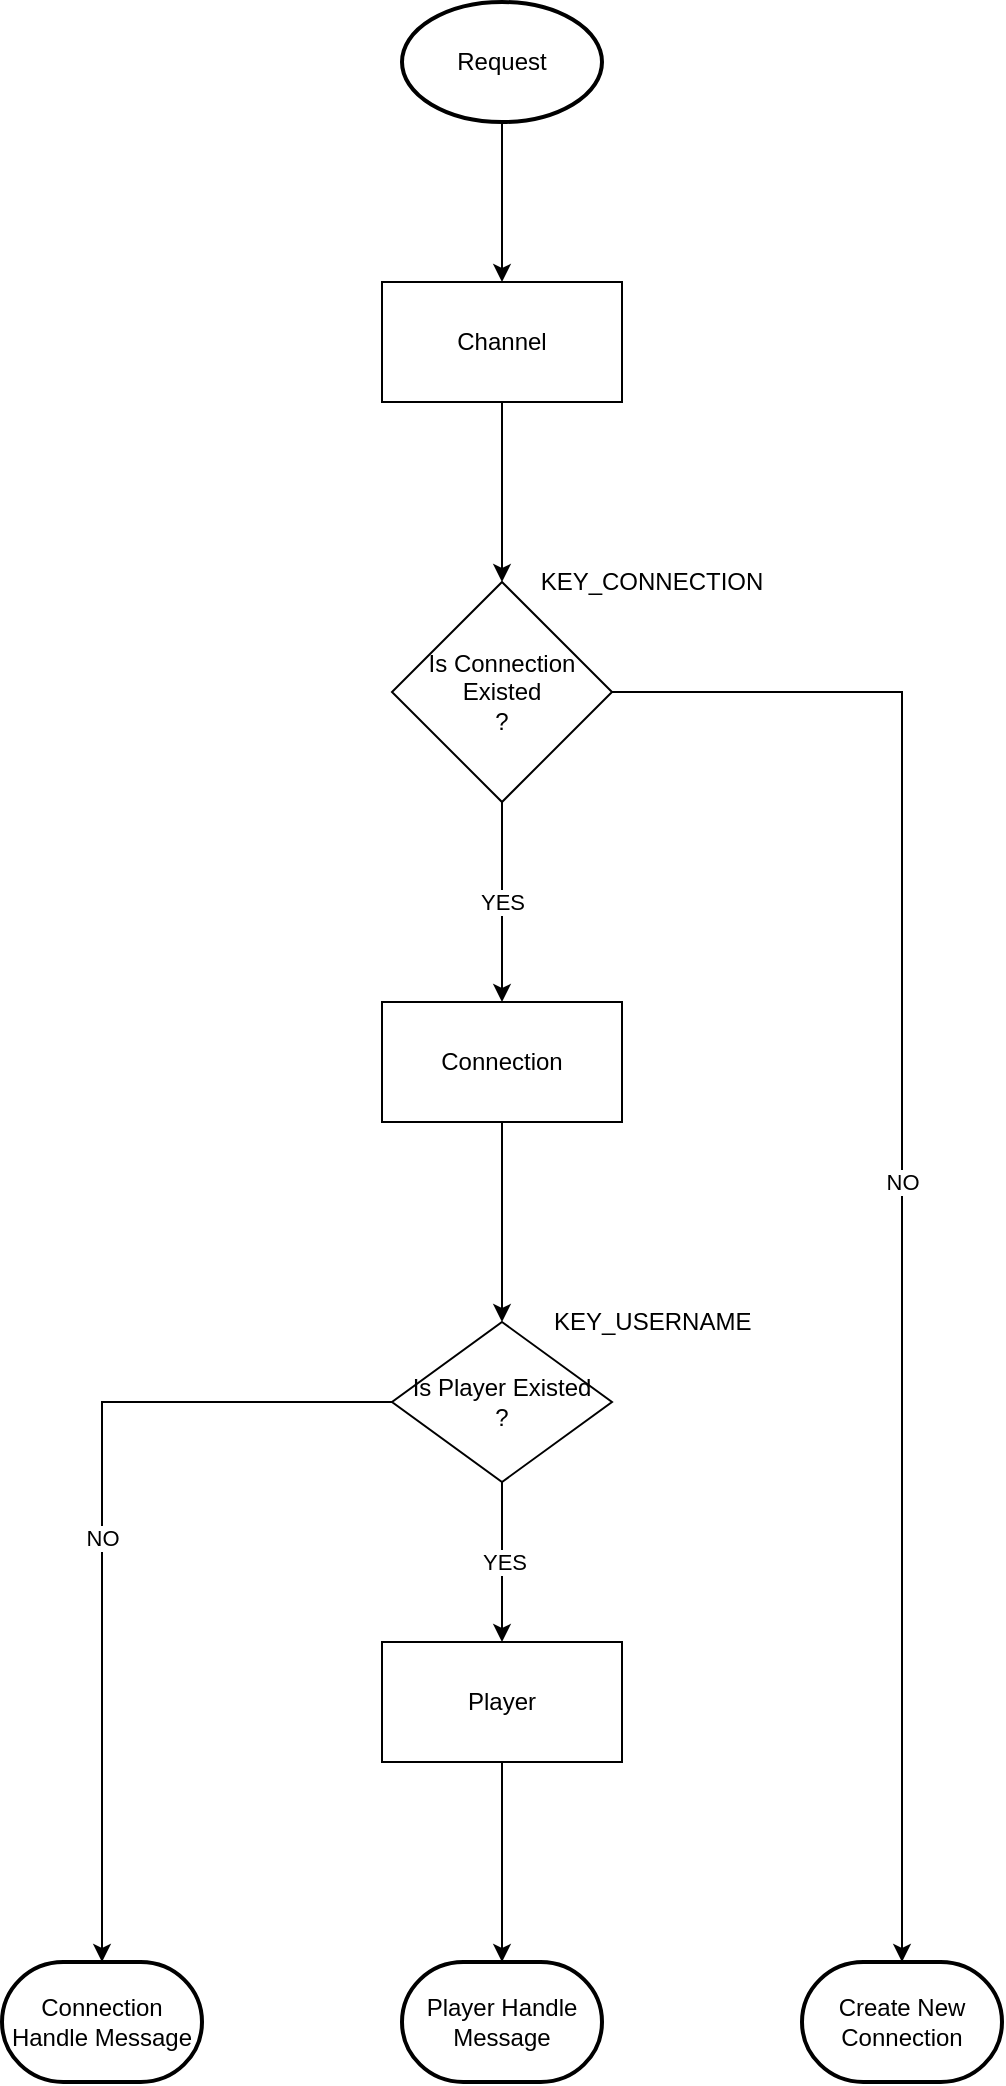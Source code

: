 <mxfile version="13.1.3" type="device" pages="2"><diagram id="C5RBs43oDa-KdzZeNtuy" name="Channel Mechanism"><mxGraphModel dx="946" dy="614" grid="1" gridSize="10" guides="1" tooltips="1" connect="1" arrows="1" fold="1" page="1" pageScale="1" pageWidth="827" pageHeight="1169" math="0" shadow="0"><root><mxCell id="WIyWlLk6GJQsqaUBKTNV-0"/><mxCell id="WIyWlLk6GJQsqaUBKTNV-1" parent="WIyWlLk6GJQsqaUBKTNV-0"/><mxCell id="ZfhagwPK8LIJVd4qteS0-5" style="edgeStyle=orthogonalEdgeStyle;rounded=0;orthogonalLoop=1;jettySize=auto;html=1;exitX=0.5;exitY=1;exitDx=0;exitDy=0;exitPerimeter=0;" parent="WIyWlLk6GJQsqaUBKTNV-1" source="ZfhagwPK8LIJVd4qteS0-3" target="ZfhagwPK8LIJVd4qteS0-4" edge="1"><mxGeometry relative="1" as="geometry"/></mxCell><mxCell id="ZfhagwPK8LIJVd4qteS0-3" value="Request" style="strokeWidth=2;html=1;shape=mxgraph.flowchart.start_1;whiteSpace=wrap;" parent="WIyWlLk6GJQsqaUBKTNV-1" vertex="1"><mxGeometry x="390" y="60" width="100" height="60" as="geometry"/></mxCell><mxCell id="ZfhagwPK8LIJVd4qteS0-19" style="edgeStyle=orthogonalEdgeStyle;rounded=0;orthogonalLoop=1;jettySize=auto;html=1;exitX=0.5;exitY=1;exitDx=0;exitDy=0;entryX=0.5;entryY=0;entryDx=0;entryDy=0;" parent="WIyWlLk6GJQsqaUBKTNV-1" source="ZfhagwPK8LIJVd4qteS0-4" target="ZfhagwPK8LIJVd4qteS0-17" edge="1"><mxGeometry relative="1" as="geometry"/></mxCell><mxCell id="ZfhagwPK8LIJVd4qteS0-4" value="Channel" style="rounded=0;whiteSpace=wrap;html=1;" parent="WIyWlLk6GJQsqaUBKTNV-1" vertex="1"><mxGeometry x="380" y="200" width="120" height="60" as="geometry"/></mxCell><mxCell id="ZfhagwPK8LIJVd4qteS0-9" value="YES" style="edgeStyle=orthogonalEdgeStyle;rounded=0;orthogonalLoop=1;jettySize=auto;html=1;exitX=0.5;exitY=1;exitDx=0;exitDy=0;" parent="WIyWlLk6GJQsqaUBKTNV-1" source="ZfhagwPK8LIJVd4qteS0-7" edge="1"><mxGeometry relative="1" as="geometry"><mxPoint x="440" y="880" as="targetPoint"/></mxGeometry></mxCell><mxCell id="ZfhagwPK8LIJVd4qteS0-26" value="NO" style="edgeStyle=orthogonalEdgeStyle;rounded=0;orthogonalLoop=1;jettySize=auto;html=1;exitX=0;exitY=0.5;exitDx=0;exitDy=0;" parent="WIyWlLk6GJQsqaUBKTNV-1" source="ZfhagwPK8LIJVd4qteS0-7" target="ZfhagwPK8LIJVd4qteS0-25" edge="1"><mxGeometry relative="1" as="geometry"/></mxCell><mxCell id="ZfhagwPK8LIJVd4qteS0-7" value="Is Player Existed&lt;br&gt;?" style="rhombus;whiteSpace=wrap;html=1;" parent="WIyWlLk6GJQsqaUBKTNV-1" vertex="1"><mxGeometry x="385" y="720" width="110" height="80" as="geometry"/></mxCell><mxCell id="ZfhagwPK8LIJVd4qteS0-10" value="KEY_USERNAME" style="text;html=1;align=left;verticalAlign=middle;resizable=0;points=[];autosize=1;" parent="WIyWlLk6GJQsqaUBKTNV-1" vertex="1"><mxGeometry x="464" y="710" width="110" height="20" as="geometry"/></mxCell><mxCell id="ZfhagwPK8LIJVd4qteS0-16" style="edgeStyle=orthogonalEdgeStyle;rounded=0;orthogonalLoop=1;jettySize=auto;html=1;exitX=0.5;exitY=1;exitDx=0;exitDy=0;" parent="WIyWlLk6GJQsqaUBKTNV-1" source="ZfhagwPK8LIJVd4qteS0-14" target="ZfhagwPK8LIJVd4qteS0-15" edge="1"><mxGeometry relative="1" as="geometry"/></mxCell><mxCell id="ZfhagwPK8LIJVd4qteS0-14" value="Player" style="rounded=0;whiteSpace=wrap;html=1;" parent="WIyWlLk6GJQsqaUBKTNV-1" vertex="1"><mxGeometry x="380" y="880" width="120" height="60" as="geometry"/></mxCell><mxCell id="ZfhagwPK8LIJVd4qteS0-15" value="Player Handle Message" style="strokeWidth=2;html=1;shape=mxgraph.flowchart.terminator;whiteSpace=wrap;" parent="WIyWlLk6GJQsqaUBKTNV-1" vertex="1"><mxGeometry x="390" y="1040" width="100" height="60" as="geometry"/></mxCell><mxCell id="ZfhagwPK8LIJVd4qteS0-21" value="YES" style="edgeStyle=orthogonalEdgeStyle;rounded=0;orthogonalLoop=1;jettySize=auto;html=1;exitX=0.5;exitY=1;exitDx=0;exitDy=0;" parent="WIyWlLk6GJQsqaUBKTNV-1" source="ZfhagwPK8LIJVd4qteS0-17" target="ZfhagwPK8LIJVd4qteS0-20" edge="1"><mxGeometry relative="1" as="geometry"/></mxCell><mxCell id="ZfhagwPK8LIJVd4qteS0-28" value="NO" style="edgeStyle=orthogonalEdgeStyle;rounded=0;orthogonalLoop=1;jettySize=auto;html=1;exitX=1;exitY=0.5;exitDx=0;exitDy=0;entryX=0.5;entryY=0;entryDx=0;entryDy=0;entryPerimeter=0;" parent="WIyWlLk6GJQsqaUBKTNV-1" source="ZfhagwPK8LIJVd4qteS0-17" target="ZfhagwPK8LIJVd4qteS0-27" edge="1"><mxGeometry relative="1" as="geometry"/></mxCell><mxCell id="ZfhagwPK8LIJVd4qteS0-17" value="Is Connection Existed&lt;br&gt;?" style="rhombus;whiteSpace=wrap;html=1;" parent="WIyWlLk6GJQsqaUBKTNV-1" vertex="1"><mxGeometry x="385" y="350" width="110" height="110" as="geometry"/></mxCell><mxCell id="ZfhagwPK8LIJVd4qteS0-22" style="edgeStyle=orthogonalEdgeStyle;rounded=0;orthogonalLoop=1;jettySize=auto;html=1;exitX=0.5;exitY=1;exitDx=0;exitDy=0;entryX=0.5;entryY=0;entryDx=0;entryDy=0;" parent="WIyWlLk6GJQsqaUBKTNV-1" source="ZfhagwPK8LIJVd4qteS0-20" target="ZfhagwPK8LIJVd4qteS0-7" edge="1"><mxGeometry relative="1" as="geometry"/></mxCell><mxCell id="ZfhagwPK8LIJVd4qteS0-20" value="Connection" style="rounded=0;whiteSpace=wrap;html=1;" parent="WIyWlLk6GJQsqaUBKTNV-1" vertex="1"><mxGeometry x="380" y="560" width="120" height="60" as="geometry"/></mxCell><mxCell id="ZfhagwPK8LIJVd4qteS0-23" value="KEY_CONNECTION" style="text;html=1;strokeColor=none;fillColor=none;align=center;verticalAlign=middle;whiteSpace=wrap;rounded=0;" parent="WIyWlLk6GJQsqaUBKTNV-1" vertex="1"><mxGeometry x="495" y="340" width="40" height="20" as="geometry"/></mxCell><mxCell id="ZfhagwPK8LIJVd4qteS0-25" value="Connection Handle Message" style="strokeWidth=2;html=1;shape=mxgraph.flowchart.terminator;whiteSpace=wrap;" parent="WIyWlLk6GJQsqaUBKTNV-1" vertex="1"><mxGeometry x="190" y="1040" width="100" height="60" as="geometry"/></mxCell><mxCell id="ZfhagwPK8LIJVd4qteS0-27" value="Create New Connection" style="strokeWidth=2;html=1;shape=mxgraph.flowchart.terminator;whiteSpace=wrap;" parent="WIyWlLk6GJQsqaUBKTNV-1" vertex="1"><mxGeometry x="590" y="1040" width="100" height="60" as="geometry"/></mxCell></root></mxGraphModel></diagram><diagram id="krEB8xvrNE4P22CVpOc1" name="Create Connection Mechanism"><mxGraphModel dx="1773" dy="614" grid="1" gridSize="10" guides="1" tooltips="1" connect="1" arrows="1" fold="1" page="1" pageScale="1" pageWidth="827" pageHeight="1169" math="0" shadow="0"><root><mxCell id="zxvH-QZb8El62EuniC_t-0"/><mxCell id="zxvH-QZb8El62EuniC_t-1" parent="zxvH-QZb8El62EuniC_t-0"/><mxCell id="zxvH-QZb8El62EuniC_t-5" style="edgeStyle=orthogonalEdgeStyle;rounded=0;orthogonalLoop=1;jettySize=auto;html=1;exitX=0.5;exitY=1;exitDx=0;exitDy=0;" parent="zxvH-QZb8El62EuniC_t-1" source="zxvH-QZb8El62EuniC_t-2" target="zxvH-QZb8El62EuniC_t-4" edge="1"><mxGeometry relative="1" as="geometry"/></mxCell><mxCell id="zxvH-QZb8El62EuniC_t-2" value="Create New Connection" style="ellipse;whiteSpace=wrap;html=1;" parent="zxvH-QZb8El62EuniC_t-1" vertex="1"><mxGeometry x="360" y="40" width="120" height="80" as="geometry"/></mxCell><mxCell id="zxvH-QZb8El62EuniC_t-15" value="NO" style="edgeStyle=orthogonalEdgeStyle;rounded=0;orthogonalLoop=1;jettySize=auto;html=1;exitX=0;exitY=0.5;exitDx=0;exitDy=0;exitPerimeter=0;" parent="zxvH-QZb8El62EuniC_t-1" source="zxvH-QZb8El62EuniC_t-4" target="zxvH-QZb8El62EuniC_t-14" edge="1"><mxGeometry relative="1" as="geometry"/></mxCell><mxCell id="JRLkMScZCe7OkGCPuJq3-1" value="YES" style="edgeStyle=orthogonalEdgeStyle;rounded=0;orthogonalLoop=1;jettySize=auto;html=1;exitX=1;exitY=0.5;exitDx=0;exitDy=0;exitPerimeter=0;" parent="zxvH-QZb8El62EuniC_t-1" source="zxvH-QZb8El62EuniC_t-4" target="JRLkMScZCe7OkGCPuJq3-0" edge="1"><mxGeometry relative="1" as="geometry"/></mxCell><mxCell id="zxvH-QZb8El62EuniC_t-4" value="Is Main Connection&lt;br&gt;(index = 0)&lt;br&gt;?" style="strokeWidth=2;html=1;shape=mxgraph.flowchart.decision;whiteSpace=wrap;" parent="zxvH-QZb8El62EuniC_t-1" vertex="1"><mxGeometry x="370" y="205" width="100" height="100" as="geometry"/></mxCell><mxCell id="zxvH-QZb8El62EuniC_t-13" value="NO" style="edgeStyle=orthogonalEdgeStyle;rounded=0;orthogonalLoop=1;jettySize=auto;html=1;exitX=1;exitY=0.5;exitDx=0;exitDy=0;exitPerimeter=0;" parent="zxvH-QZb8El62EuniC_t-1" source="zxvH-QZb8El62EuniC_t-8" target="zxvH-QZb8El62EuniC_t-12" edge="1"><mxGeometry relative="1" as="geometry"/></mxCell><mxCell id="JRLkMScZCe7OkGCPuJq3-6" value="YES" style="edgeStyle=orthogonalEdgeStyle;rounded=0;orthogonalLoop=1;jettySize=auto;html=1;exitX=0;exitY=0.5;exitDx=0;exitDy=0;exitPerimeter=0;" parent="zxvH-QZb8El62EuniC_t-1" source="zxvH-QZb8El62EuniC_t-8" target="zxvH-QZb8El62EuniC_t-9" edge="1"><mxGeometry relative="1" as="geometry"/></mxCell><mxCell id="zxvH-QZb8El62EuniC_t-8" value="Is Reach Max Number of Players&lt;br&gt;?" style="strokeWidth=2;html=1;shape=mxgraph.flowchart.decision;whiteSpace=wrap;" parent="zxvH-QZb8El62EuniC_t-1" vertex="1"><mxGeometry x="480" y="480" width="120" height="120" as="geometry"/></mxCell><mxCell id="zxvH-QZb8El62EuniC_t-9" value="Emit event&lt;br&gt;&lt;p class=&quot;p1&quot; style=&quot;margin: 0px ; font-stretch: normal ; line-height: normal&quot;&gt;CONNECTION_FAILED&lt;/p&gt;" style="strokeWidth=2;html=1;shape=mxgraph.flowchart.terminator;whiteSpace=wrap;" parent="zxvH-QZb8El62EuniC_t-1" vertex="1"><mxGeometry x="336.67" y="640" width="166.67" height="100" as="geometry"/></mxCell><mxCell id="zxvH-QZb8El62EuniC_t-12" value="Emit event&lt;br&gt;&lt;p class=&quot;p1&quot; style=&quot;margin: 0px ; font-stretch: normal ; line-height: normal&quot;&gt;CONNECTION_SUCCESS&lt;/p&gt;" style="strokeWidth=2;html=1;shape=mxgraph.flowchart.terminator;whiteSpace=wrap;" parent="zxvH-QZb8El62EuniC_t-1" vertex="1"><mxGeometry x="560" y="640" width="166.67" height="100" as="geometry"/></mxCell><mxCell id="zxvH-QZb8El62EuniC_t-17" style="edgeStyle=orthogonalEdgeStyle;rounded=0;orthogonalLoop=1;jettySize=auto;html=1;exitX=0.5;exitY=1;exitDx=0;exitDy=0;" parent="zxvH-QZb8El62EuniC_t-1" source="zxvH-QZb8El62EuniC_t-14" target="zxvH-QZb8El62EuniC_t-16" edge="1"><mxGeometry relative="1" as="geometry"/></mxCell><mxCell id="zxvH-QZb8El62EuniC_t-14" value="Call method&lt;br&gt;&lt;font style=&quot;font-size: 9px&quot;&gt;ATTACH_CONNECTION_REQUEST&lt;/font&gt;" style="rounded=0;whiteSpace=wrap;html=1;" parent="zxvH-QZb8El62EuniC_t-1" vertex="1"><mxGeometry x="30" y="210" width="180" height="90" as="geometry"/></mxCell><mxCell id="l139foYGedcbEQwf0ny6-1" value="YES" style="edgeStyle=orthogonalEdgeStyle;rounded=0;orthogonalLoop=1;jettySize=auto;html=1;exitX=0.5;exitY=1;exitDx=0;exitDy=0;exitPerimeter=0;" parent="zxvH-QZb8El62EuniC_t-1" source="zxvH-QZb8El62EuniC_t-16" target="l139foYGedcbEQwf0ny6-0" edge="1"><mxGeometry relative="1" as="geometry"/></mxCell><mxCell id="zxvH-QZb8El62EuniC_t-16" value="Is Return&lt;br&gt;AbstractPlayer&lt;br&gt;?" style="strokeWidth=2;html=1;shape=mxgraph.flowchart.decision;whiteSpace=wrap;" parent="zxvH-QZb8El62EuniC_t-1" vertex="1"><mxGeometry x="70" y="365" width="100" height="100" as="geometry"/></mxCell><mxCell id="zxvH-QZb8El62EuniC_t-18" value="Emit event&lt;br&gt;&lt;p class=&quot;p1&quot; style=&quot;margin: 0px ; font-stretch: normal ; line-height: normal&quot;&gt;&lt;font style=&quot;font-size: 9px&quot;&gt;ATTACH_CONNECTION_SUCCESS&lt;/font&gt;&lt;/p&gt;" style="strokeWidth=2;html=1;shape=mxgraph.flowchart.terminator;whiteSpace=wrap;" parent="zxvH-QZb8El62EuniC_t-1" vertex="1"><mxGeometry x="-60.0" y="640" width="166.67" height="100" as="geometry"/></mxCell><mxCell id="l139foYGedcbEQwf0ny6-2" value="YES" style="edgeStyle=orthogonalEdgeStyle;rounded=0;orthogonalLoop=1;jettySize=auto;html=1;exitX=0;exitY=0.5;exitDx=0;exitDy=0;exitPerimeter=0;entryX=0.5;entryY=0;entryDx=0;entryDy=0;entryPerimeter=0;" parent="zxvH-QZb8El62EuniC_t-1" source="l139foYGedcbEQwf0ny6-0" target="zxvH-QZb8El62EuniC_t-18" edge="1"><mxGeometry relative="1" as="geometry"/></mxCell><mxCell id="l139foYGedcbEQwf0ny6-4" value="NO" style="edgeStyle=orthogonalEdgeStyle;rounded=0;orthogonalLoop=1;jettySize=auto;html=1;exitX=1;exitY=0.5;exitDx=0;exitDy=0;exitPerimeter=0;" parent="zxvH-QZb8El62EuniC_t-1" source="l139foYGedcbEQwf0ny6-0" target="l139foYGedcbEQwf0ny6-3" edge="1"><mxGeometry relative="1" as="geometry"/></mxCell><mxCell id="l139foYGedcbEQwf0ny6-0" value="Is Success&lt;br&gt;?" style="strokeWidth=2;html=1;shape=mxgraph.flowchart.decision;whiteSpace=wrap;" parent="zxvH-QZb8El62EuniC_t-1" vertex="1"><mxGeometry x="70" y="515" width="100" height="100" as="geometry"/></mxCell><mxCell id="l139foYGedcbEQwf0ny6-3" value="Emit event&lt;br&gt;&lt;p class=&quot;p1&quot; style=&quot;margin: 0px ; font-stretch: normal ; line-height: normal&quot;&gt;&lt;font style=&quot;font-size: 9px&quot;&gt;ATTACH_CONNECTION_FAILED&lt;/font&gt;&lt;/p&gt;" style="strokeWidth=2;html=1;shape=mxgraph.flowchart.terminator;whiteSpace=wrap;" parent="zxvH-QZb8El62EuniC_t-1" vertex="1"><mxGeometry x="140.0" y="640" width="166.67" height="100" as="geometry"/></mxCell><mxCell id="JRLkMScZCe7OkGCPuJq3-3" style="edgeStyle=orthogonalEdgeStyle;rounded=0;orthogonalLoop=1;jettySize=auto;html=1;exitX=0.5;exitY=1;exitDx=0;exitDy=0;entryX=0.5;entryY=0;entryDx=0;entryDy=0;entryPerimeter=0;" parent="zxvH-QZb8El62EuniC_t-1" source="JRLkMScZCe7OkGCPuJq3-0" target="JRLkMScZCe7OkGCPuJq3-2" edge="1"><mxGeometry relative="1" as="geometry"/></mxCell><mxCell id="JRLkMScZCe7OkGCPuJq3-0" value="Call method&lt;br&gt;&lt;font style=&quot;font-size: 9px&quot;&gt;PLAYER_RECONNECT_REQUEST&lt;/font&gt;" style="rounded=0;whiteSpace=wrap;html=1;" parent="zxvH-QZb8El62EuniC_t-1" vertex="1"><mxGeometry x="827" y="210" width="180" height="90" as="geometry"/></mxCell><mxCell id="JRLkMScZCe7OkGCPuJq3-5" value="YES" style="edgeStyle=orthogonalEdgeStyle;rounded=0;orthogonalLoop=1;jettySize=auto;html=1;exitX=0.5;exitY=1;exitDx=0;exitDy=0;exitPerimeter=0;entryX=0.5;entryY=0;entryDx=0;entryDy=0;entryPerimeter=0;" parent="zxvH-QZb8El62EuniC_t-1" source="JRLkMScZCe7OkGCPuJq3-2" target="JRLkMScZCe7OkGCPuJq3-4" edge="1"><mxGeometry relative="1" as="geometry"/></mxCell><mxCell id="JRLkMScZCe7OkGCPuJq3-7" value="NO" style="edgeStyle=orthogonalEdgeStyle;rounded=0;orthogonalLoop=1;jettySize=auto;html=1;exitX=0;exitY=0.5;exitDx=0;exitDy=0;exitPerimeter=0;entryX=0.5;entryY=0;entryDx=0;entryDy=0;entryPerimeter=0;" parent="zxvH-QZb8El62EuniC_t-1" source="JRLkMScZCe7OkGCPuJq3-2" target="zxvH-QZb8El62EuniC_t-8" edge="1"><mxGeometry relative="1" as="geometry"/></mxCell><mxCell id="JRLkMScZCe7OkGCPuJq3-2" value="Is Player Reconnected&lt;br&gt;?" style="strokeWidth=2;html=1;shape=mxgraph.flowchart.decision;whiteSpace=wrap;" parent="zxvH-QZb8El62EuniC_t-1" vertex="1"><mxGeometry x="867" y="400" width="100" height="100" as="geometry"/></mxCell><mxCell id="JRLkMScZCe7OkGCPuJq3-4" value="Emit event&lt;br&gt;&lt;p class=&quot;p1&quot; style=&quot;margin: 0px ; font-stretch: normal ; line-height: normal&quot;&gt;&lt;font style=&quot;font-size: 9px&quot;&gt;PLAYER_RECONNECT_SUCCESS&lt;/font&gt;&lt;/p&gt;" style="strokeWidth=2;html=1;shape=mxgraph.flowchart.terminator;whiteSpace=wrap;" parent="zxvH-QZb8El62EuniC_t-1" vertex="1"><mxGeometry x="833.67" y="640" width="166.67" height="100" as="geometry"/></mxCell></root></mxGraphModel></diagram></mxfile>